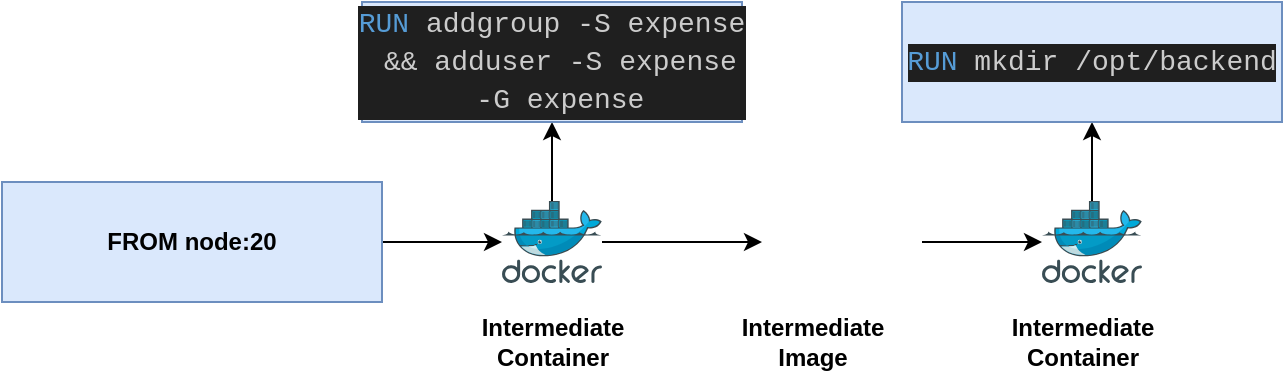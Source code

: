<mxfile version="26.0.16">
  <diagram name="Page-1" id="KfC9kl-5bHf2K3Jede0V">
    <mxGraphModel dx="2109" dy="655" grid="1" gridSize="10" guides="1" tooltips="1" connect="1" arrows="1" fold="1" page="1" pageScale="1" pageWidth="850" pageHeight="1100" math="0" shadow="0">
      <root>
        <mxCell id="0" />
        <mxCell id="1" parent="0" />
        <mxCell id="XQs2JFFZKrAv-RZRc1Ty-2" style="edgeStyle=orthogonalEdgeStyle;rounded=0;orthogonalLoop=1;jettySize=auto;html=1;" edge="1" parent="1" source="XQs2JFFZKrAv-RZRc1Ty-1" target="XQs2JFFZKrAv-RZRc1Ty-3">
          <mxGeometry relative="1" as="geometry">
            <mxPoint x="80" y="390" as="targetPoint" />
          </mxGeometry>
        </mxCell>
        <mxCell id="XQs2JFFZKrAv-RZRc1Ty-1" value="&lt;b&gt;FROM node:20&lt;/b&gt;" style="rounded=0;whiteSpace=wrap;html=1;fillColor=#dae8fc;strokeColor=#6c8ebf;" vertex="1" parent="1">
          <mxGeometry x="-160" y="360" width="190" height="60" as="geometry" />
        </mxCell>
        <mxCell id="XQs2JFFZKrAv-RZRc1Ty-5" style="edgeStyle=orthogonalEdgeStyle;rounded=0;orthogonalLoop=1;jettySize=auto;html=1;" edge="1" parent="1" source="XQs2JFFZKrAv-RZRc1Ty-3" target="XQs2JFFZKrAv-RZRc1Ty-4">
          <mxGeometry relative="1" as="geometry" />
        </mxCell>
        <mxCell id="XQs2JFFZKrAv-RZRc1Ty-7" style="edgeStyle=orthogonalEdgeStyle;rounded=0;orthogonalLoop=1;jettySize=auto;html=1;entryX=0;entryY=0.5;entryDx=0;entryDy=0;" edge="1" parent="1" source="XQs2JFFZKrAv-RZRc1Ty-3">
          <mxGeometry relative="1" as="geometry">
            <mxPoint x="220" y="390" as="targetPoint" />
          </mxGeometry>
        </mxCell>
        <mxCell id="XQs2JFFZKrAv-RZRc1Ty-3" value="" style="image;sketch=0;aspect=fixed;html=1;points=[];align=center;fontSize=12;image=img/lib/mscae/Docker.svg;" vertex="1" parent="1">
          <mxGeometry x="90" y="369.5" width="50" height="41" as="geometry" />
        </mxCell>
        <mxCell id="XQs2JFFZKrAv-RZRc1Ty-4" value="&lt;div style=&quot;color: rgb(204, 204, 204); background-color: rgb(31, 31, 31); font-family: Consolas, &amp;quot;Courier New&amp;quot;, monospace; font-size: 14px; line-height: 19px; white-space: pre;&quot;&gt;&lt;span style=&quot;color: #569cd6;&quot;&gt;RUN&lt;/span&gt; addgroup -S expense&lt;br/&gt; &amp;amp;&amp;amp; adduser -S expense&lt;br/&gt; -G expense&lt;/div&gt;" style="rounded=0;whiteSpace=wrap;html=1;fillColor=#dae8fc;strokeColor=#6c8ebf;" vertex="1" parent="1">
          <mxGeometry x="20" y="270" width="190" height="60" as="geometry" />
        </mxCell>
        <mxCell id="XQs2JFFZKrAv-RZRc1Ty-12" style="edgeStyle=orthogonalEdgeStyle;rounded=0;orthogonalLoop=1;jettySize=auto;html=1;" edge="1" parent="1" source="XQs2JFFZKrAv-RZRc1Ty-8" target="XQs2JFFZKrAv-RZRc1Ty-11">
          <mxGeometry relative="1" as="geometry" />
        </mxCell>
        <mxCell id="XQs2JFFZKrAv-RZRc1Ty-8" value="" style="shape=image;html=1;verticalAlign=top;verticalLabelPosition=bottom;labelBackgroundColor=#ffffff;imageAspect=0;aspect=fixed;image=https://cdn1.iconfinder.com/data/icons/unicons-line-vol-3/24/docker-128.png" vertex="1" parent="1">
          <mxGeometry x="210" y="345" width="90" height="90" as="geometry" />
        </mxCell>
        <mxCell id="XQs2JFFZKrAv-RZRc1Ty-9" value="&lt;b&gt;Intermediate &lt;br&gt;Container&lt;/b&gt;" style="text;html=1;align=center;verticalAlign=middle;resizable=0;points=[];autosize=1;strokeColor=none;fillColor=none;" vertex="1" parent="1">
          <mxGeometry x="70" y="420" width="90" height="40" as="geometry" />
        </mxCell>
        <mxCell id="XQs2JFFZKrAv-RZRc1Ty-10" value="&lt;b&gt;Intermediate &lt;br&gt;Image&lt;/b&gt;" style="text;html=1;align=center;verticalAlign=middle;resizable=0;points=[];autosize=1;strokeColor=none;fillColor=none;" vertex="1" parent="1">
          <mxGeometry x="200" y="420" width="90" height="40" as="geometry" />
        </mxCell>
        <mxCell id="XQs2JFFZKrAv-RZRc1Ty-14" style="edgeStyle=orthogonalEdgeStyle;rounded=0;orthogonalLoop=1;jettySize=auto;html=1;entryX=0.5;entryY=1;entryDx=0;entryDy=0;" edge="1" parent="1" source="XQs2JFFZKrAv-RZRc1Ty-11" target="XQs2JFFZKrAv-RZRc1Ty-13">
          <mxGeometry relative="1" as="geometry" />
        </mxCell>
        <mxCell id="XQs2JFFZKrAv-RZRc1Ty-11" value="" style="image;sketch=0;aspect=fixed;html=1;points=[];align=center;fontSize=12;image=img/lib/mscae/Docker.svg;" vertex="1" parent="1">
          <mxGeometry x="360" y="369.5" width="50" height="41" as="geometry" />
        </mxCell>
        <mxCell id="XQs2JFFZKrAv-RZRc1Ty-13" value="&lt;div style=&quot;color: rgb(204, 204, 204); background-color: rgb(31, 31, 31); font-family: Consolas, &amp;quot;Courier New&amp;quot;, monospace; font-size: 14px; line-height: 19px; white-space: pre;&quot;&gt;&lt;div style=&quot;line-height: 19px;&quot;&gt;&lt;span style=&quot;color: #569cd6;&quot;&gt;RUN&lt;/span&gt; mkdir /opt/backend&lt;/div&gt;&lt;/div&gt;" style="rounded=0;whiteSpace=wrap;html=1;fillColor=#dae8fc;strokeColor=#6c8ebf;" vertex="1" parent="1">
          <mxGeometry x="290" y="270" width="190" height="60" as="geometry" />
        </mxCell>
        <mxCell id="XQs2JFFZKrAv-RZRc1Ty-15" value="&lt;b&gt;Intermediate &lt;br&gt;Container&lt;/b&gt;" style="text;html=1;align=center;verticalAlign=middle;resizable=0;points=[];autosize=1;strokeColor=none;fillColor=none;" vertex="1" parent="1">
          <mxGeometry x="335" y="420" width="90" height="40" as="geometry" />
        </mxCell>
      </root>
    </mxGraphModel>
  </diagram>
</mxfile>

